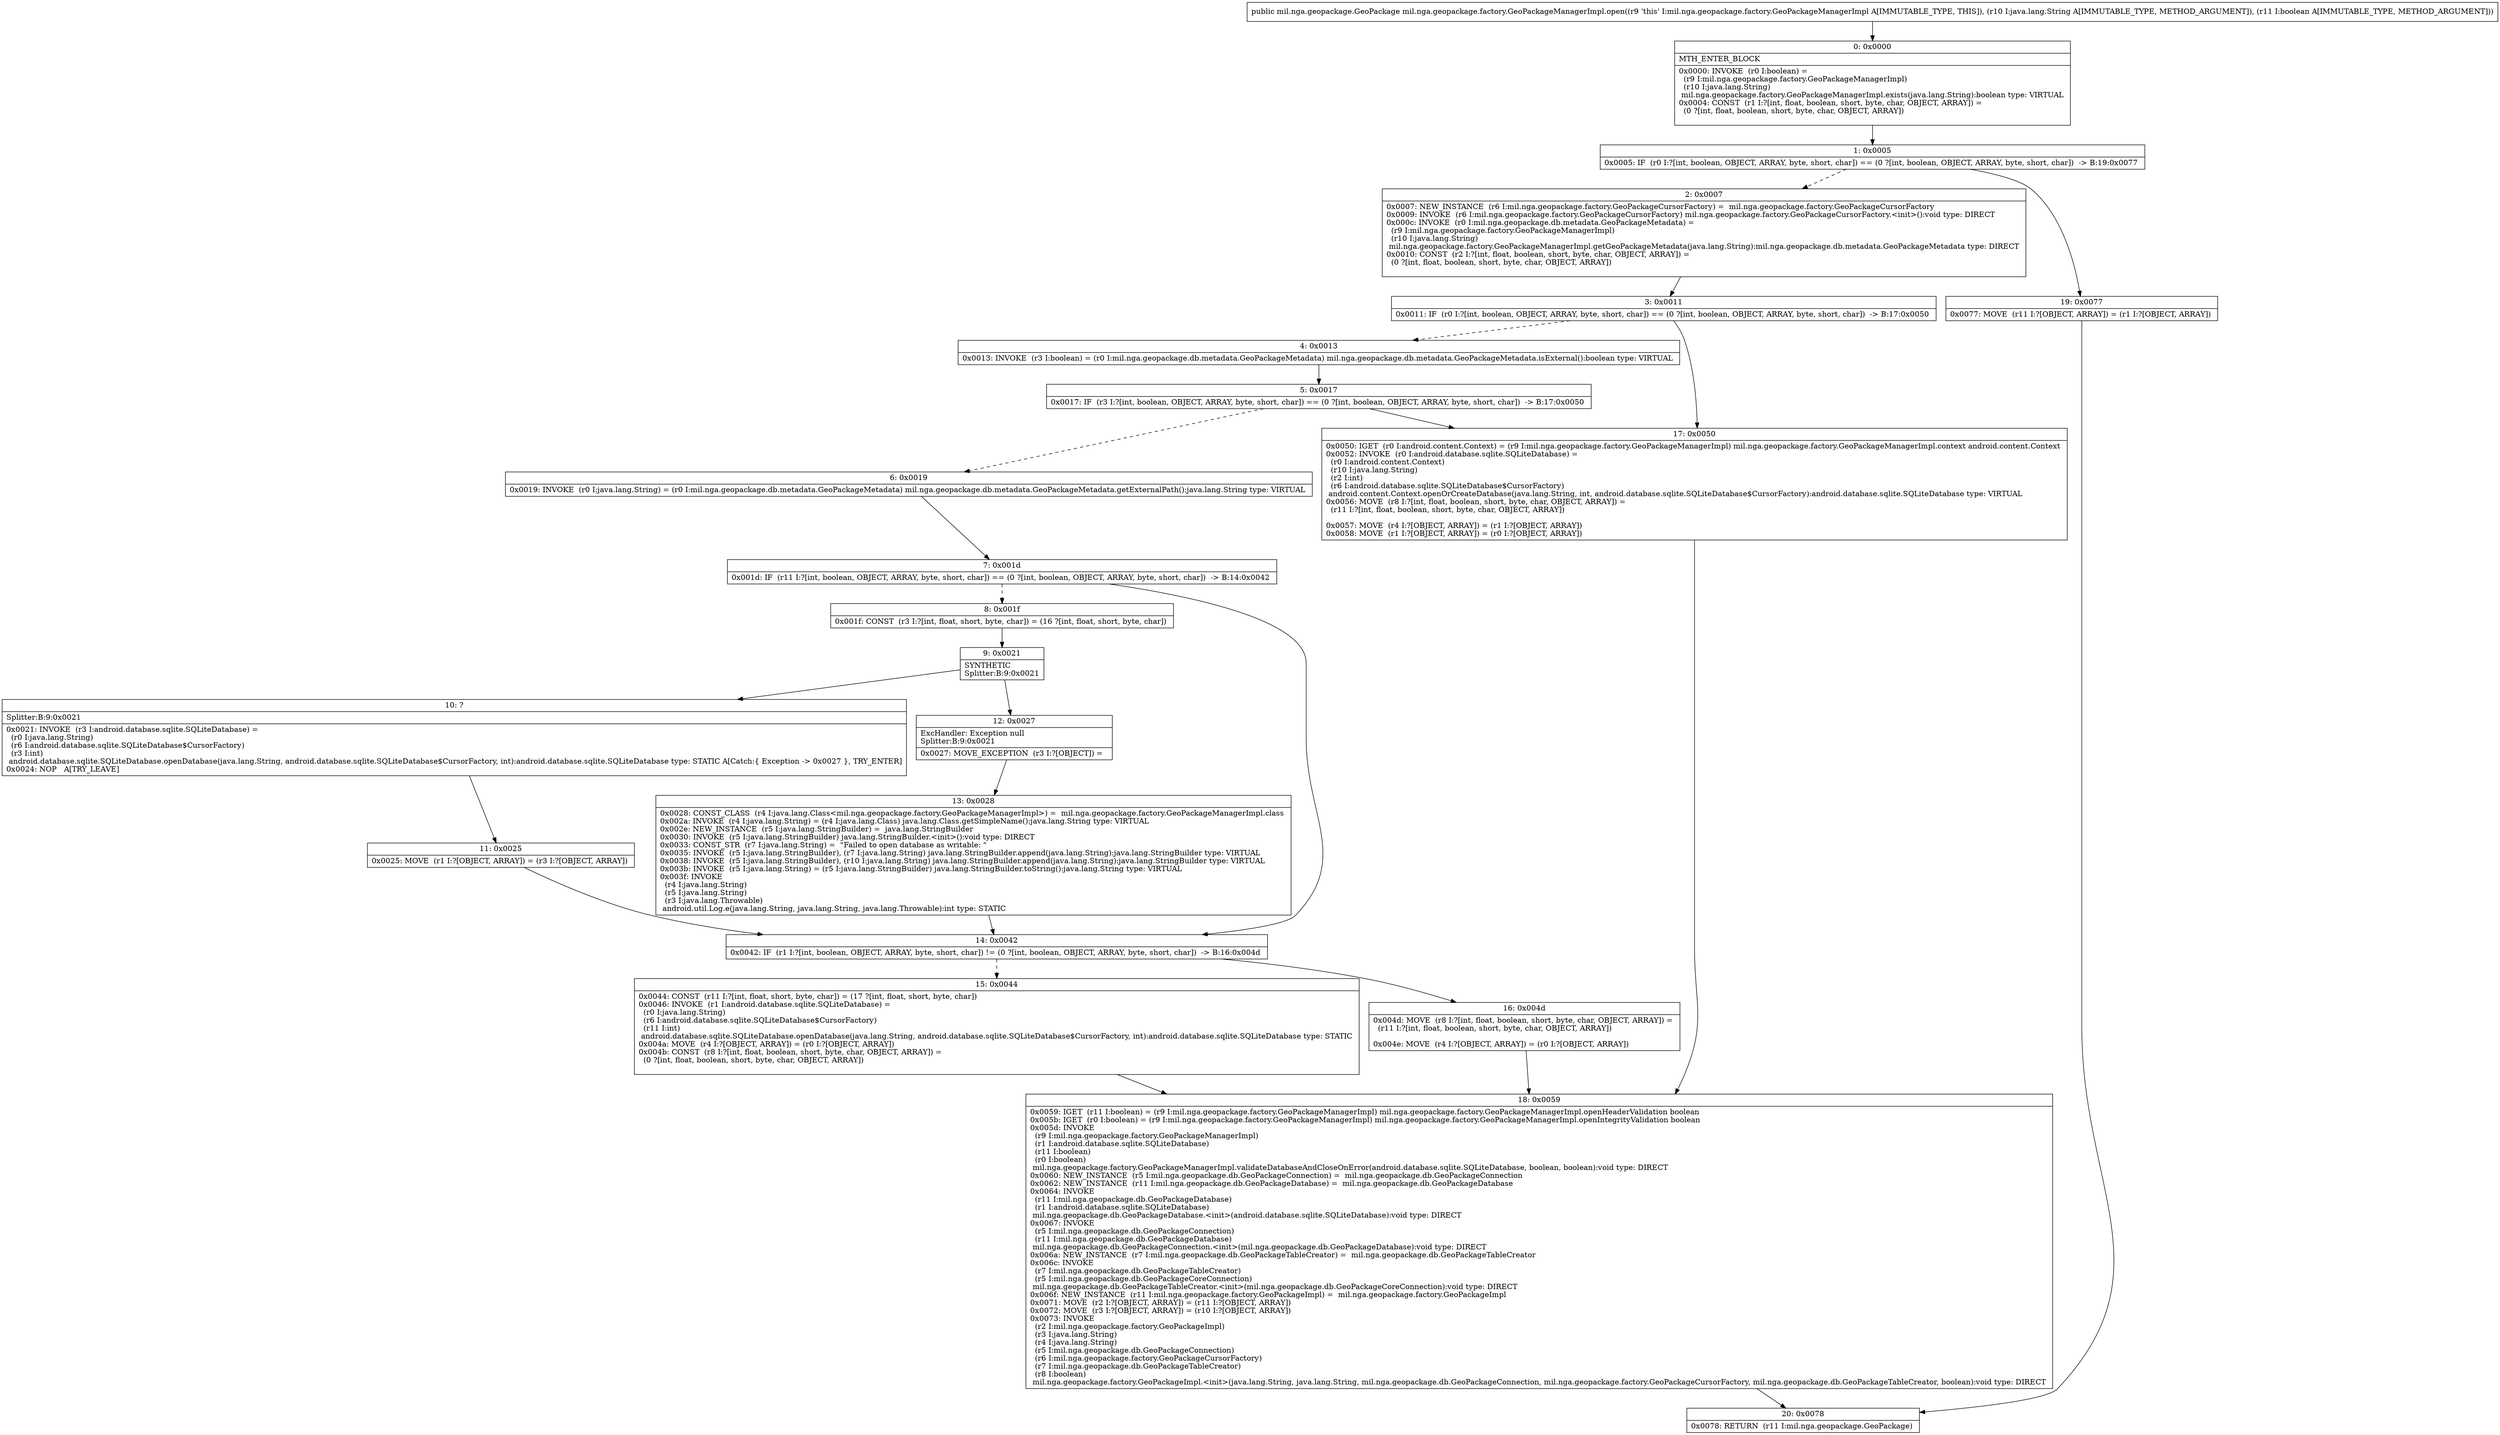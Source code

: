digraph "CFG formil.nga.geopackage.factory.GeoPackageManagerImpl.open(Ljava\/lang\/String;Z)Lmil\/nga\/geopackage\/GeoPackage;" {
Node_0 [shape=record,label="{0\:\ 0x0000|MTH_ENTER_BLOCK\l|0x0000: INVOKE  (r0 I:boolean) = \l  (r9 I:mil.nga.geopackage.factory.GeoPackageManagerImpl)\l  (r10 I:java.lang.String)\l mil.nga.geopackage.factory.GeoPackageManagerImpl.exists(java.lang.String):boolean type: VIRTUAL \l0x0004: CONST  (r1 I:?[int, float, boolean, short, byte, char, OBJECT, ARRAY]) = \l  (0 ?[int, float, boolean, short, byte, char, OBJECT, ARRAY])\l \l}"];
Node_1 [shape=record,label="{1\:\ 0x0005|0x0005: IF  (r0 I:?[int, boolean, OBJECT, ARRAY, byte, short, char]) == (0 ?[int, boolean, OBJECT, ARRAY, byte, short, char])  \-\> B:19:0x0077 \l}"];
Node_2 [shape=record,label="{2\:\ 0x0007|0x0007: NEW_INSTANCE  (r6 I:mil.nga.geopackage.factory.GeoPackageCursorFactory) =  mil.nga.geopackage.factory.GeoPackageCursorFactory \l0x0009: INVOKE  (r6 I:mil.nga.geopackage.factory.GeoPackageCursorFactory) mil.nga.geopackage.factory.GeoPackageCursorFactory.\<init\>():void type: DIRECT \l0x000c: INVOKE  (r0 I:mil.nga.geopackage.db.metadata.GeoPackageMetadata) = \l  (r9 I:mil.nga.geopackage.factory.GeoPackageManagerImpl)\l  (r10 I:java.lang.String)\l mil.nga.geopackage.factory.GeoPackageManagerImpl.getGeoPackageMetadata(java.lang.String):mil.nga.geopackage.db.metadata.GeoPackageMetadata type: DIRECT \l0x0010: CONST  (r2 I:?[int, float, boolean, short, byte, char, OBJECT, ARRAY]) = \l  (0 ?[int, float, boolean, short, byte, char, OBJECT, ARRAY])\l \l}"];
Node_3 [shape=record,label="{3\:\ 0x0011|0x0011: IF  (r0 I:?[int, boolean, OBJECT, ARRAY, byte, short, char]) == (0 ?[int, boolean, OBJECT, ARRAY, byte, short, char])  \-\> B:17:0x0050 \l}"];
Node_4 [shape=record,label="{4\:\ 0x0013|0x0013: INVOKE  (r3 I:boolean) = (r0 I:mil.nga.geopackage.db.metadata.GeoPackageMetadata) mil.nga.geopackage.db.metadata.GeoPackageMetadata.isExternal():boolean type: VIRTUAL \l}"];
Node_5 [shape=record,label="{5\:\ 0x0017|0x0017: IF  (r3 I:?[int, boolean, OBJECT, ARRAY, byte, short, char]) == (0 ?[int, boolean, OBJECT, ARRAY, byte, short, char])  \-\> B:17:0x0050 \l}"];
Node_6 [shape=record,label="{6\:\ 0x0019|0x0019: INVOKE  (r0 I:java.lang.String) = (r0 I:mil.nga.geopackage.db.metadata.GeoPackageMetadata) mil.nga.geopackage.db.metadata.GeoPackageMetadata.getExternalPath():java.lang.String type: VIRTUAL \l}"];
Node_7 [shape=record,label="{7\:\ 0x001d|0x001d: IF  (r11 I:?[int, boolean, OBJECT, ARRAY, byte, short, char]) == (0 ?[int, boolean, OBJECT, ARRAY, byte, short, char])  \-\> B:14:0x0042 \l}"];
Node_8 [shape=record,label="{8\:\ 0x001f|0x001f: CONST  (r3 I:?[int, float, short, byte, char]) = (16 ?[int, float, short, byte, char]) \l}"];
Node_9 [shape=record,label="{9\:\ 0x0021|SYNTHETIC\lSplitter:B:9:0x0021\l}"];
Node_10 [shape=record,label="{10\:\ ?|Splitter:B:9:0x0021\l|0x0021: INVOKE  (r3 I:android.database.sqlite.SQLiteDatabase) = \l  (r0 I:java.lang.String)\l  (r6 I:android.database.sqlite.SQLiteDatabase$CursorFactory)\l  (r3 I:int)\l android.database.sqlite.SQLiteDatabase.openDatabase(java.lang.String, android.database.sqlite.SQLiteDatabase$CursorFactory, int):android.database.sqlite.SQLiteDatabase type: STATIC A[Catch:\{ Exception \-\> 0x0027 \}, TRY_ENTER]\l0x0024: NOP   A[TRY_LEAVE]\l}"];
Node_11 [shape=record,label="{11\:\ 0x0025|0x0025: MOVE  (r1 I:?[OBJECT, ARRAY]) = (r3 I:?[OBJECT, ARRAY]) \l}"];
Node_12 [shape=record,label="{12\:\ 0x0027|ExcHandler: Exception null\lSplitter:B:9:0x0021\l|0x0027: MOVE_EXCEPTION  (r3 I:?[OBJECT]) =  \l}"];
Node_13 [shape=record,label="{13\:\ 0x0028|0x0028: CONST_CLASS  (r4 I:java.lang.Class\<mil.nga.geopackage.factory.GeoPackageManagerImpl\>) =  mil.nga.geopackage.factory.GeoPackageManagerImpl.class \l0x002a: INVOKE  (r4 I:java.lang.String) = (r4 I:java.lang.Class) java.lang.Class.getSimpleName():java.lang.String type: VIRTUAL \l0x002e: NEW_INSTANCE  (r5 I:java.lang.StringBuilder) =  java.lang.StringBuilder \l0x0030: INVOKE  (r5 I:java.lang.StringBuilder) java.lang.StringBuilder.\<init\>():void type: DIRECT \l0x0033: CONST_STR  (r7 I:java.lang.String) =  \"Failed to open database as writable: \" \l0x0035: INVOKE  (r5 I:java.lang.StringBuilder), (r7 I:java.lang.String) java.lang.StringBuilder.append(java.lang.String):java.lang.StringBuilder type: VIRTUAL \l0x0038: INVOKE  (r5 I:java.lang.StringBuilder), (r10 I:java.lang.String) java.lang.StringBuilder.append(java.lang.String):java.lang.StringBuilder type: VIRTUAL \l0x003b: INVOKE  (r5 I:java.lang.String) = (r5 I:java.lang.StringBuilder) java.lang.StringBuilder.toString():java.lang.String type: VIRTUAL \l0x003f: INVOKE  \l  (r4 I:java.lang.String)\l  (r5 I:java.lang.String)\l  (r3 I:java.lang.Throwable)\l android.util.Log.e(java.lang.String, java.lang.String, java.lang.Throwable):int type: STATIC \l}"];
Node_14 [shape=record,label="{14\:\ 0x0042|0x0042: IF  (r1 I:?[int, boolean, OBJECT, ARRAY, byte, short, char]) != (0 ?[int, boolean, OBJECT, ARRAY, byte, short, char])  \-\> B:16:0x004d \l}"];
Node_15 [shape=record,label="{15\:\ 0x0044|0x0044: CONST  (r11 I:?[int, float, short, byte, char]) = (17 ?[int, float, short, byte, char]) \l0x0046: INVOKE  (r1 I:android.database.sqlite.SQLiteDatabase) = \l  (r0 I:java.lang.String)\l  (r6 I:android.database.sqlite.SQLiteDatabase$CursorFactory)\l  (r11 I:int)\l android.database.sqlite.SQLiteDatabase.openDatabase(java.lang.String, android.database.sqlite.SQLiteDatabase$CursorFactory, int):android.database.sqlite.SQLiteDatabase type: STATIC \l0x004a: MOVE  (r4 I:?[OBJECT, ARRAY]) = (r0 I:?[OBJECT, ARRAY]) \l0x004b: CONST  (r8 I:?[int, float, boolean, short, byte, char, OBJECT, ARRAY]) = \l  (0 ?[int, float, boolean, short, byte, char, OBJECT, ARRAY])\l \l}"];
Node_16 [shape=record,label="{16\:\ 0x004d|0x004d: MOVE  (r8 I:?[int, float, boolean, short, byte, char, OBJECT, ARRAY]) = \l  (r11 I:?[int, float, boolean, short, byte, char, OBJECT, ARRAY])\l \l0x004e: MOVE  (r4 I:?[OBJECT, ARRAY]) = (r0 I:?[OBJECT, ARRAY]) \l}"];
Node_17 [shape=record,label="{17\:\ 0x0050|0x0050: IGET  (r0 I:android.content.Context) = (r9 I:mil.nga.geopackage.factory.GeoPackageManagerImpl) mil.nga.geopackage.factory.GeoPackageManagerImpl.context android.content.Context \l0x0052: INVOKE  (r0 I:android.database.sqlite.SQLiteDatabase) = \l  (r0 I:android.content.Context)\l  (r10 I:java.lang.String)\l  (r2 I:int)\l  (r6 I:android.database.sqlite.SQLiteDatabase$CursorFactory)\l android.content.Context.openOrCreateDatabase(java.lang.String, int, android.database.sqlite.SQLiteDatabase$CursorFactory):android.database.sqlite.SQLiteDatabase type: VIRTUAL \l0x0056: MOVE  (r8 I:?[int, float, boolean, short, byte, char, OBJECT, ARRAY]) = \l  (r11 I:?[int, float, boolean, short, byte, char, OBJECT, ARRAY])\l \l0x0057: MOVE  (r4 I:?[OBJECT, ARRAY]) = (r1 I:?[OBJECT, ARRAY]) \l0x0058: MOVE  (r1 I:?[OBJECT, ARRAY]) = (r0 I:?[OBJECT, ARRAY]) \l}"];
Node_18 [shape=record,label="{18\:\ 0x0059|0x0059: IGET  (r11 I:boolean) = (r9 I:mil.nga.geopackage.factory.GeoPackageManagerImpl) mil.nga.geopackage.factory.GeoPackageManagerImpl.openHeaderValidation boolean \l0x005b: IGET  (r0 I:boolean) = (r9 I:mil.nga.geopackage.factory.GeoPackageManagerImpl) mil.nga.geopackage.factory.GeoPackageManagerImpl.openIntegrityValidation boolean \l0x005d: INVOKE  \l  (r9 I:mil.nga.geopackage.factory.GeoPackageManagerImpl)\l  (r1 I:android.database.sqlite.SQLiteDatabase)\l  (r11 I:boolean)\l  (r0 I:boolean)\l mil.nga.geopackage.factory.GeoPackageManagerImpl.validateDatabaseAndCloseOnError(android.database.sqlite.SQLiteDatabase, boolean, boolean):void type: DIRECT \l0x0060: NEW_INSTANCE  (r5 I:mil.nga.geopackage.db.GeoPackageConnection) =  mil.nga.geopackage.db.GeoPackageConnection \l0x0062: NEW_INSTANCE  (r11 I:mil.nga.geopackage.db.GeoPackageDatabase) =  mil.nga.geopackage.db.GeoPackageDatabase \l0x0064: INVOKE  \l  (r11 I:mil.nga.geopackage.db.GeoPackageDatabase)\l  (r1 I:android.database.sqlite.SQLiteDatabase)\l mil.nga.geopackage.db.GeoPackageDatabase.\<init\>(android.database.sqlite.SQLiteDatabase):void type: DIRECT \l0x0067: INVOKE  \l  (r5 I:mil.nga.geopackage.db.GeoPackageConnection)\l  (r11 I:mil.nga.geopackage.db.GeoPackageDatabase)\l mil.nga.geopackage.db.GeoPackageConnection.\<init\>(mil.nga.geopackage.db.GeoPackageDatabase):void type: DIRECT \l0x006a: NEW_INSTANCE  (r7 I:mil.nga.geopackage.db.GeoPackageTableCreator) =  mil.nga.geopackage.db.GeoPackageTableCreator \l0x006c: INVOKE  \l  (r7 I:mil.nga.geopackage.db.GeoPackageTableCreator)\l  (r5 I:mil.nga.geopackage.db.GeoPackageCoreConnection)\l mil.nga.geopackage.db.GeoPackageTableCreator.\<init\>(mil.nga.geopackage.db.GeoPackageCoreConnection):void type: DIRECT \l0x006f: NEW_INSTANCE  (r11 I:mil.nga.geopackage.factory.GeoPackageImpl) =  mil.nga.geopackage.factory.GeoPackageImpl \l0x0071: MOVE  (r2 I:?[OBJECT, ARRAY]) = (r11 I:?[OBJECT, ARRAY]) \l0x0072: MOVE  (r3 I:?[OBJECT, ARRAY]) = (r10 I:?[OBJECT, ARRAY]) \l0x0073: INVOKE  \l  (r2 I:mil.nga.geopackage.factory.GeoPackageImpl)\l  (r3 I:java.lang.String)\l  (r4 I:java.lang.String)\l  (r5 I:mil.nga.geopackage.db.GeoPackageConnection)\l  (r6 I:mil.nga.geopackage.factory.GeoPackageCursorFactory)\l  (r7 I:mil.nga.geopackage.db.GeoPackageTableCreator)\l  (r8 I:boolean)\l mil.nga.geopackage.factory.GeoPackageImpl.\<init\>(java.lang.String, java.lang.String, mil.nga.geopackage.db.GeoPackageConnection, mil.nga.geopackage.factory.GeoPackageCursorFactory, mil.nga.geopackage.db.GeoPackageTableCreator, boolean):void type: DIRECT \l}"];
Node_19 [shape=record,label="{19\:\ 0x0077|0x0077: MOVE  (r11 I:?[OBJECT, ARRAY]) = (r1 I:?[OBJECT, ARRAY]) \l}"];
Node_20 [shape=record,label="{20\:\ 0x0078|0x0078: RETURN  (r11 I:mil.nga.geopackage.GeoPackage) \l}"];
MethodNode[shape=record,label="{public mil.nga.geopackage.GeoPackage mil.nga.geopackage.factory.GeoPackageManagerImpl.open((r9 'this' I:mil.nga.geopackage.factory.GeoPackageManagerImpl A[IMMUTABLE_TYPE, THIS]), (r10 I:java.lang.String A[IMMUTABLE_TYPE, METHOD_ARGUMENT]), (r11 I:boolean A[IMMUTABLE_TYPE, METHOD_ARGUMENT])) }"];
MethodNode -> Node_0;
Node_0 -> Node_1;
Node_1 -> Node_2[style=dashed];
Node_1 -> Node_19;
Node_2 -> Node_3;
Node_3 -> Node_4[style=dashed];
Node_3 -> Node_17;
Node_4 -> Node_5;
Node_5 -> Node_6[style=dashed];
Node_5 -> Node_17;
Node_6 -> Node_7;
Node_7 -> Node_8[style=dashed];
Node_7 -> Node_14;
Node_8 -> Node_9;
Node_9 -> Node_10;
Node_9 -> Node_12;
Node_10 -> Node_11;
Node_11 -> Node_14;
Node_12 -> Node_13;
Node_13 -> Node_14;
Node_14 -> Node_15[style=dashed];
Node_14 -> Node_16;
Node_15 -> Node_18;
Node_16 -> Node_18;
Node_17 -> Node_18;
Node_18 -> Node_20;
Node_19 -> Node_20;
}

